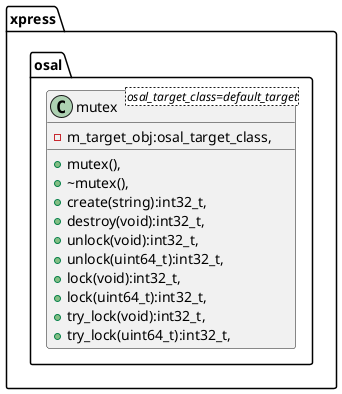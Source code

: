@startuml

package xpress{
    package osal{
        class mutex<osal_target_class=default_target>{
            -m_target_obj:osal_target_class,
            +mutex(),
            +~mutex(),
            +create(string):int32_t,
            +destroy(void):int32_t,
            +unlock(void):int32_t,
            +unlock(uint64_t):int32_t,
            +lock(void):int32_t,
            +lock(uint64_t):int32_t,
            +try_lock(void):int32_t,
            +try_lock(uint64_t):int32_t,
        }

    }
}
@enduml
